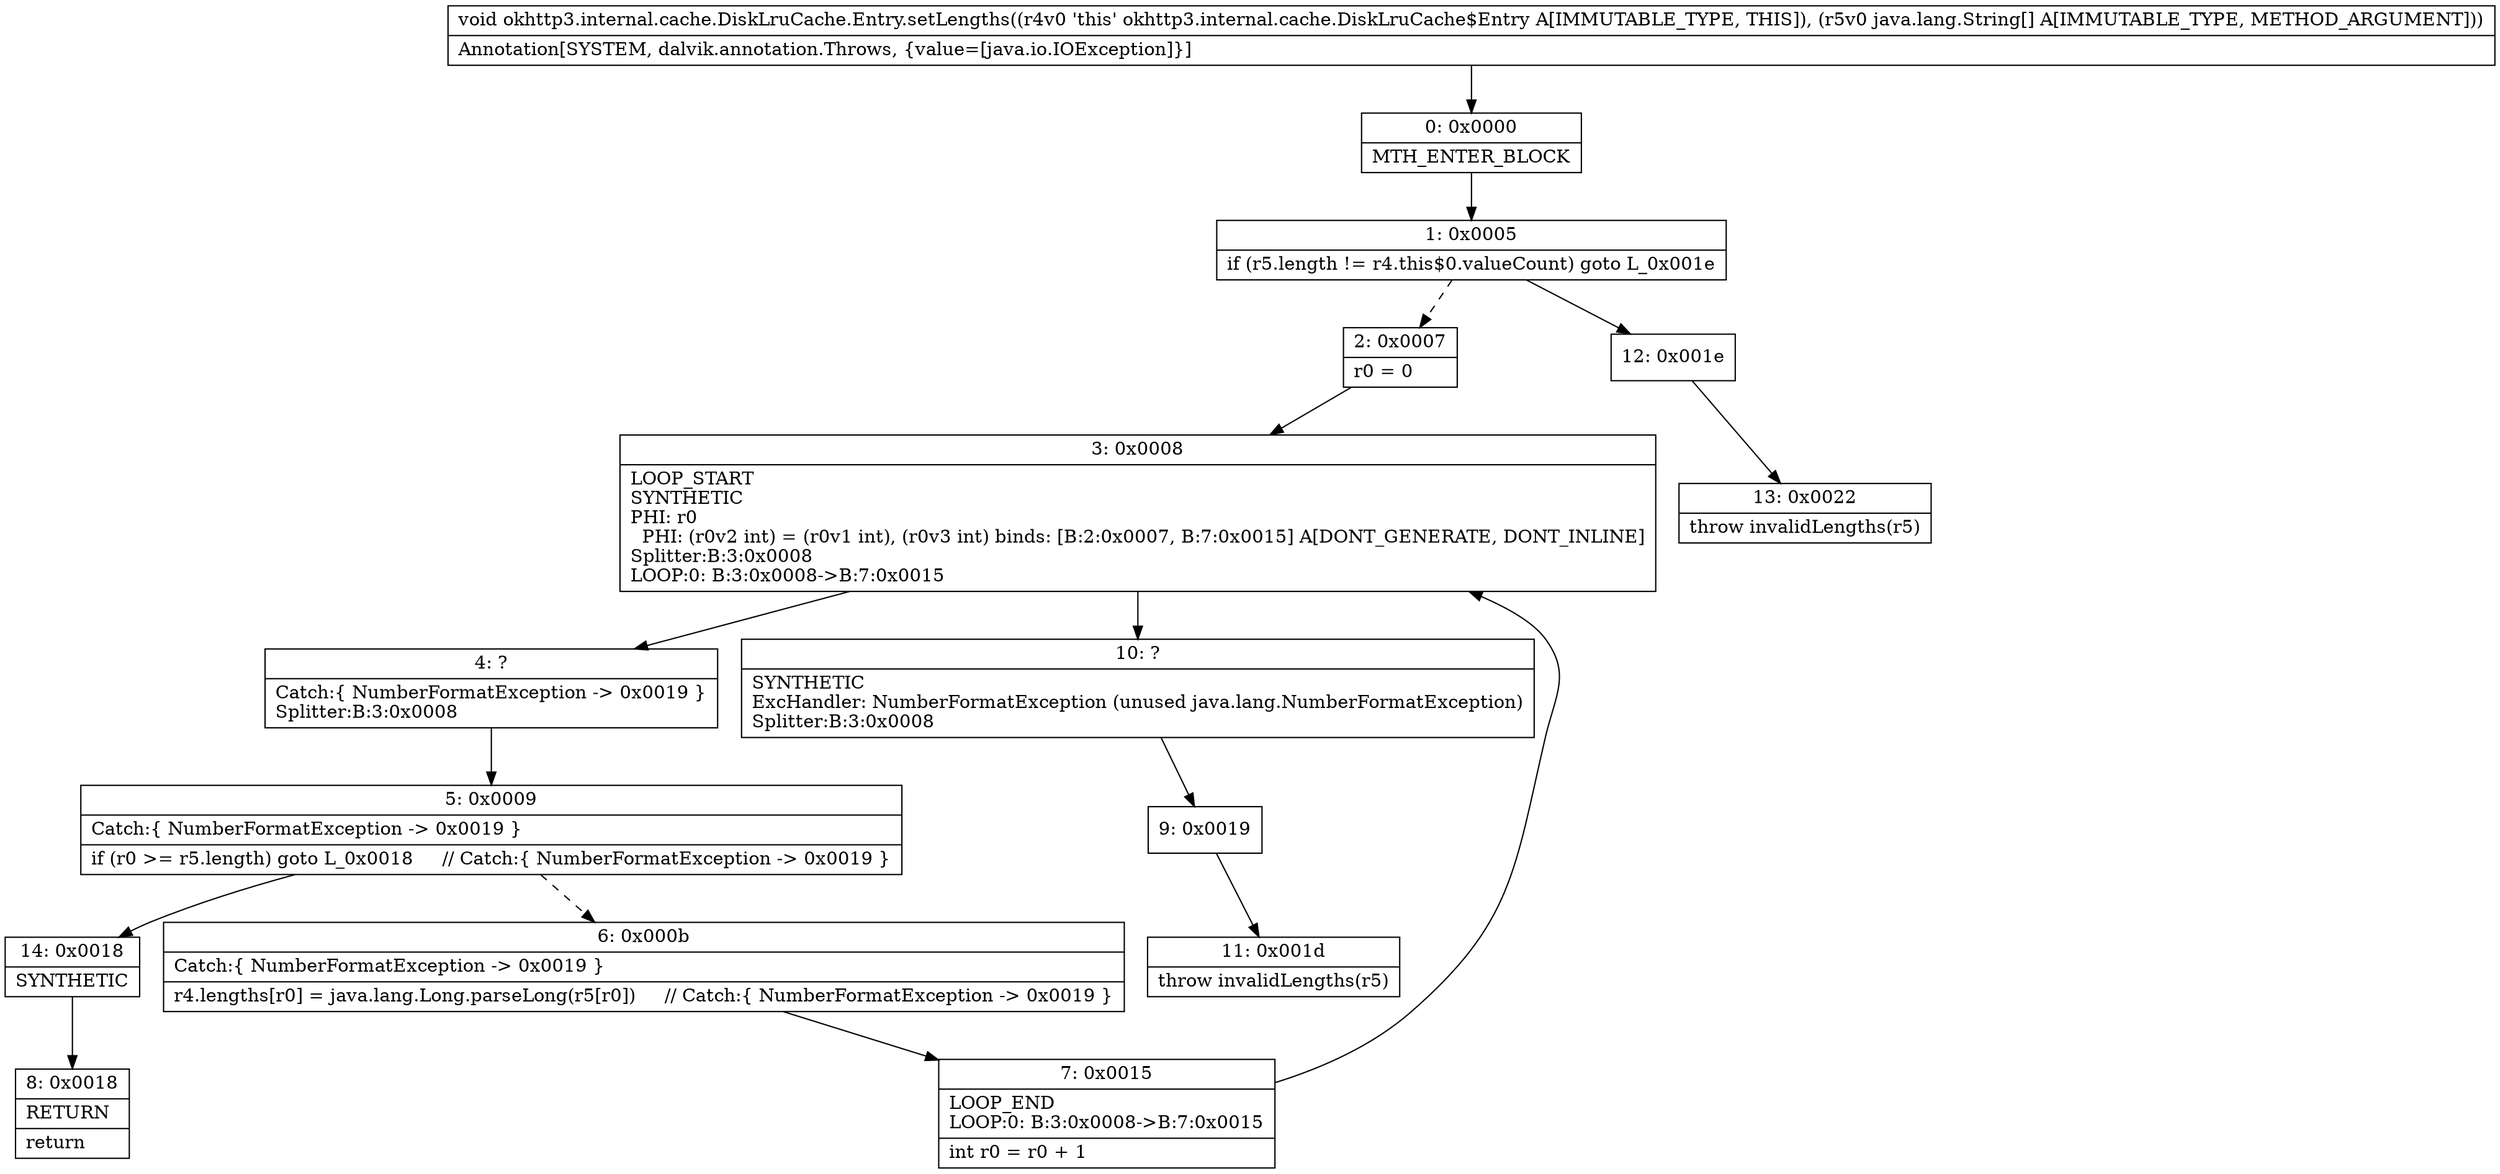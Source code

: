 digraph "CFG forokhttp3.internal.cache.DiskLruCache.Entry.setLengths([Ljava\/lang\/String;)V" {
Node_0 [shape=record,label="{0\:\ 0x0000|MTH_ENTER_BLOCK\l}"];
Node_1 [shape=record,label="{1\:\ 0x0005|if (r5.length != r4.this$0.valueCount) goto L_0x001e\l}"];
Node_2 [shape=record,label="{2\:\ 0x0007|r0 = 0\l}"];
Node_3 [shape=record,label="{3\:\ 0x0008|LOOP_START\lSYNTHETIC\lPHI: r0 \l  PHI: (r0v2 int) = (r0v1 int), (r0v3 int) binds: [B:2:0x0007, B:7:0x0015] A[DONT_GENERATE, DONT_INLINE]\lSplitter:B:3:0x0008\lLOOP:0: B:3:0x0008\-\>B:7:0x0015\l}"];
Node_4 [shape=record,label="{4\:\ ?|Catch:\{ NumberFormatException \-\> 0x0019 \}\lSplitter:B:3:0x0008\l}"];
Node_5 [shape=record,label="{5\:\ 0x0009|Catch:\{ NumberFormatException \-\> 0x0019 \}\l|if (r0 \>= r5.length) goto L_0x0018     \/\/ Catch:\{ NumberFormatException \-\> 0x0019 \}\l}"];
Node_6 [shape=record,label="{6\:\ 0x000b|Catch:\{ NumberFormatException \-\> 0x0019 \}\l|r4.lengths[r0] = java.lang.Long.parseLong(r5[r0])     \/\/ Catch:\{ NumberFormatException \-\> 0x0019 \}\l}"];
Node_7 [shape=record,label="{7\:\ 0x0015|LOOP_END\lLOOP:0: B:3:0x0008\-\>B:7:0x0015\l|int r0 = r0 + 1\l}"];
Node_8 [shape=record,label="{8\:\ 0x0018|RETURN\l|return\l}"];
Node_9 [shape=record,label="{9\:\ 0x0019}"];
Node_10 [shape=record,label="{10\:\ ?|SYNTHETIC\lExcHandler: NumberFormatException (unused java.lang.NumberFormatException)\lSplitter:B:3:0x0008\l}"];
Node_11 [shape=record,label="{11\:\ 0x001d|throw invalidLengths(r5)\l}"];
Node_12 [shape=record,label="{12\:\ 0x001e}"];
Node_13 [shape=record,label="{13\:\ 0x0022|throw invalidLengths(r5)\l}"];
Node_14 [shape=record,label="{14\:\ 0x0018|SYNTHETIC\l}"];
MethodNode[shape=record,label="{void okhttp3.internal.cache.DiskLruCache.Entry.setLengths((r4v0 'this' okhttp3.internal.cache.DiskLruCache$Entry A[IMMUTABLE_TYPE, THIS]), (r5v0 java.lang.String[] A[IMMUTABLE_TYPE, METHOD_ARGUMENT]))  | Annotation[SYSTEM, dalvik.annotation.Throws, \{value=[java.io.IOException]\}]\l}"];
MethodNode -> Node_0;
Node_0 -> Node_1;
Node_1 -> Node_2[style=dashed];
Node_1 -> Node_12;
Node_2 -> Node_3;
Node_3 -> Node_4;
Node_3 -> Node_10;
Node_4 -> Node_5;
Node_5 -> Node_6[style=dashed];
Node_5 -> Node_14;
Node_6 -> Node_7;
Node_7 -> Node_3;
Node_9 -> Node_11;
Node_10 -> Node_9;
Node_12 -> Node_13;
Node_14 -> Node_8;
}

